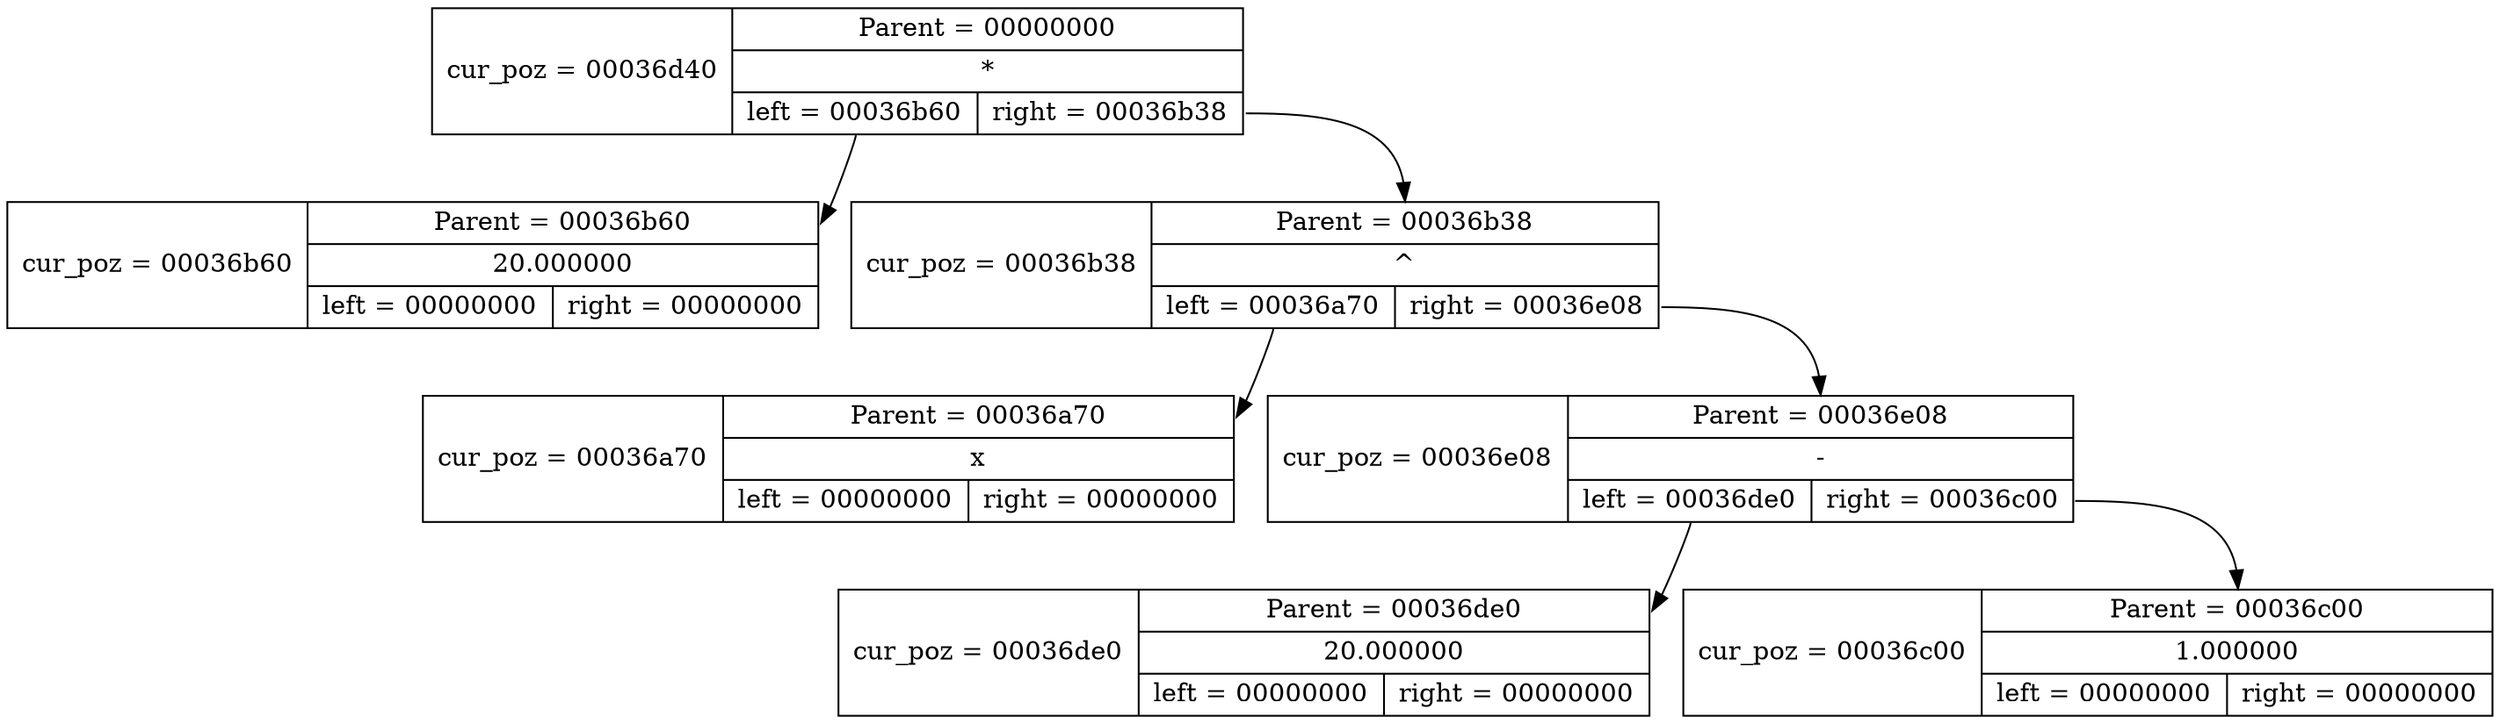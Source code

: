 digraph list {
	node [shape = record];
	node00036b60 [label = "cur_poz = 00036b60|{<f0> Parent = 00036b60 | <f1> 20.000000 |{<f2> left = 00000000 | <f3> right = 00000000 }}"];
	node00036d40 [label = "cur_poz = 00036d40|{<f0> Parent = 00000000 | <f1> * |{<f2> left = 00036b60 | <f3> right = 00036b38 }}"];
	node00036a70 [label = "cur_poz = 00036a70|{<f0> Parent = 00036a70 | <f1> x |{<f2> left = 00000000 | <f3> right = 00000000 }}"];
	node00036b38 [label = "cur_poz = 00036b38|{<f0> Parent = 00036b38 | <f1> ^ |{<f2> left = 00036a70 | <f3> right = 00036e08 }}"];
	node00036de0 [label = "cur_poz = 00036de0|{<f0> Parent = 00036de0 | <f1> 20.000000 |{<f2> left = 00000000 | <f3> right = 00000000 }}"];
	node00036e08 [label = "cur_poz = 00036e08|{<f0> Parent = 00036e08 | <f1> - |{<f2> left = 00036de0 | <f3> right = 00036c00 }}"];
	node00036c00 [label = "cur_poz = 00036c00|{<f0> Parent = 00036c00 | <f1> 1.000000 |{<f2> left = 00000000 | <f3> right = 00000000 }}"];
	"node00036d40":f2 -> "node00036b60":f0;
	"node00036d40":f3 -> "node00036b38":f0;
	"node00036b38":f2 -> "node00036a70":f0;
	"node00036b38":f3 -> "node00036e08":f0;
	"node00036e08":f2 -> "node00036de0":f0;
	"node00036e08":f3 -> "node00036c00":f0;
}